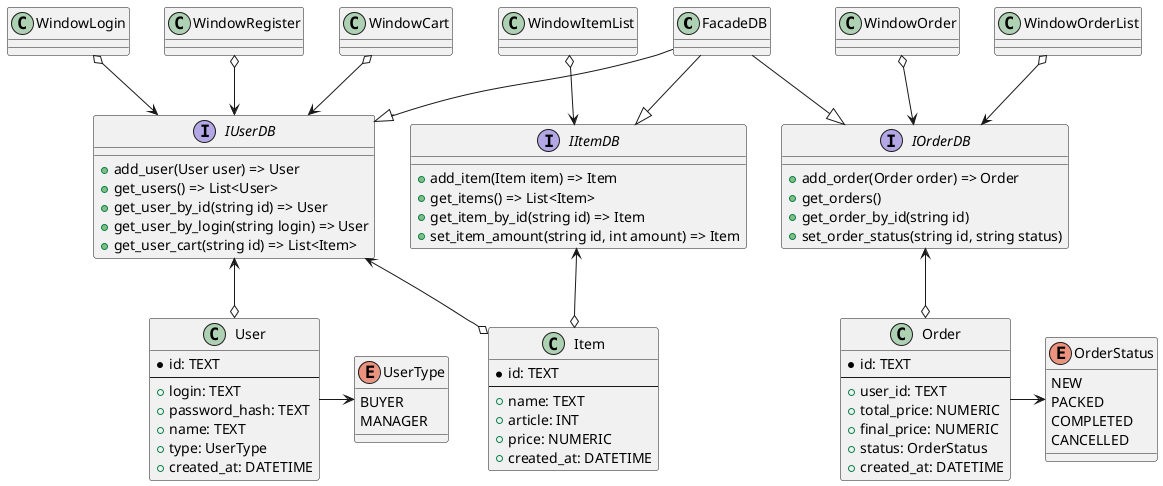 @startuml Диаграмма классов

class FacadeDB

interface IUserDB {
  + add_user(User user) => User
  + get_users() => List<User>
  + get_user_by_id(string id) => User
  + get_user_by_login(string login) => User
  + get_user_cart(string id) => List<Item>
}

interface IItemDB {
  + add_item(Item item) => Item
  + get_items() => List<Item>
  + get_item_by_id(string id) => Item
  + set_item_amount(string id, int amount) => Item
}

interface IOrderDB {
  + add_order(Order order) => Order
  + get_orders()
  + get_order_by_id(string id)
  + set_order_status(string id, string status)
}

FacadeDB --|> IUserDB
FacadeDB --|> IItemDB
FacadeDB --|> IOrderDB

IUserDB <--o User
IUserDB <--o Item
IItemDB <--o Item
IOrderDB <--o Order

class User {
  * id: TEXT
  --
  + login: TEXT
  + password_hash: TEXT
  + name: TEXT
  + type: UserType
  + created_at: DATETIME
}

enum UserType {
  BUYER
  MANAGER
}

User -> UserType

class Item {
  * id: TEXT
  --
  + name: TEXT
  + article: INT
  + price: NUMERIC
  + created_at: DATETIME
}

class Order {
  * id: TEXT
  --
  + user_id: TEXT
  + total_price: NUMERIC
  + final_price: NUMERIC
  + status: OrderStatus
  + created_at: DATETIME
}

enum OrderStatus {
  NEW
  PACKED
  COMPLETED
  CANCELLED
}

Order -> OrderStatus

' WINDOWS

WindowLogin o--> IUserDB
WindowRegister o--> IUserDB
WindowCart o--> IUserDB
WindowItemList o--> IItemDB
WindowOrderList o--> IOrderDB
WindowOrder o--> IOrderDB

@enduml
